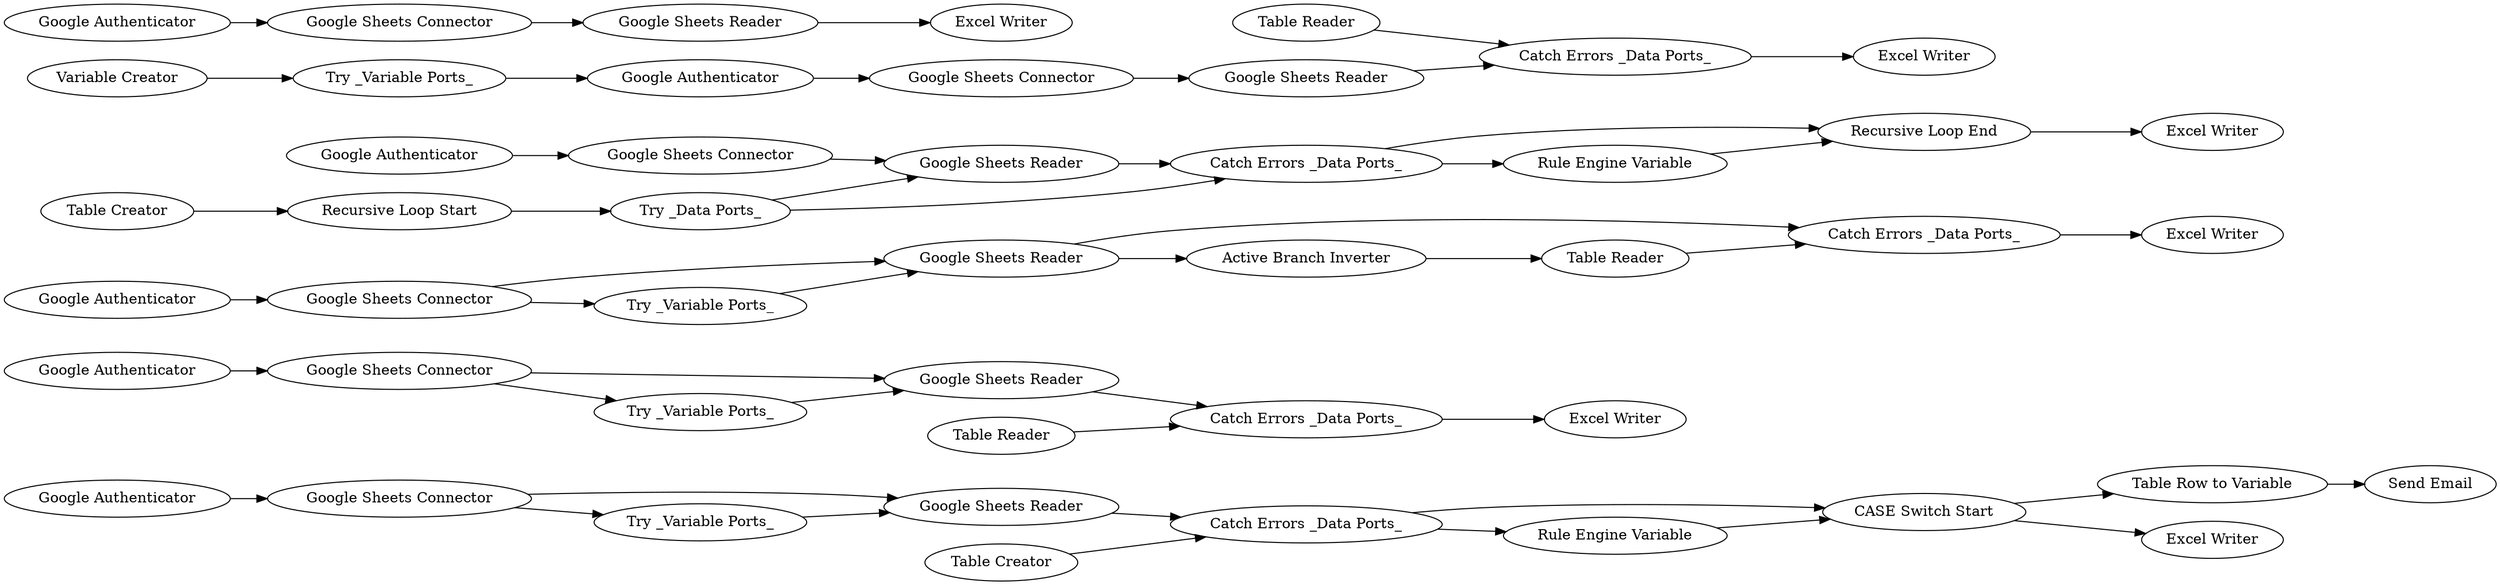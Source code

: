digraph {
	3183 -> 3163
	3180 -> 3101
	3181 -> 3108
	3172 -> 3171
	3184 -> 3155
	3156 -> 3160
	3102 -> 3175
	3170 -> 3172
	3170 -> 3178
	3164 -> 3173
	3146 -> 3177
	3160 -> 3179
	3154 -> 3160
	3173 -> 3170
	3159 -> 3153
	3155 -> 3157
	3156 -> 3154
	3182 -> 3145
	3110 -> 3109
	3103 -> 3102
	3148 -> 3146
	3114 -> 3111
	3109 -> 3176
	3152 -> 3150
	3131 -> 3128
	3129 -> 3132
	3153 -> 3157
	3111 -> 3109
	3145 -> 3147
	3101 -> 3106
	3108 -> 3110
	3128 -> 3129
	3106 -> 3103
	3165 -> 3164
	3112 -> 3110
	3108 -> 3112
	3174 -> 3164
	3147 -> 3146
	3163 -> 3168
	3168 -> 3165
	3164 -> 3170
	3105 -> 3102
	3157 -> 3156
	3150 -> 3182
	3101 -> 3103
	3110 -> 3114
	3163 -> 3165
	3153 -> 3156
	3161 -> 3159
	3146 [label="Catch Errors _Data Ports_"]
	3165 [label="Google Sheets Reader"]
	3159 [label="Recursive Loop Start"]
	3173 [label="Rule Engine Variable"]
	3156 [label="Catch Errors _Data Ports_"]
	3105 [label="Table Reader"]
	3132 [label="Excel Writer"]
	3145 [label="Google Sheets Connector"]
	3111 [label="Table Reader"]
	3112 [label="Try _Variable Ports_"]
	3148 [label="Table Reader"]
	3110 [label="Google Sheets Reader"]
	3174 [label="Table Creator"]
	3180 [label="Google Authenticator"]
	3154 [label="Rule Engine Variable"]
	3147 [label="Google Sheets Reader"]
	3102 [label="Catch Errors _Data Ports_"]
	3175 [label="Excel Writer"]
	3177 [label="Excel Writer"]
	3129 [label="Google Sheets Reader"]
	3176 [label="Excel Writer"]
	3157 [label="Google Sheets Reader"]
	3114 [label="Active Branch Inverter"]
	3155 [label="Google Sheets Connector"]
	3152 [label="Variable Creator"]
	3161 [label="Table Creator"]
	3182 [label="Google Authenticator"]
	3163 [label="Google Sheets Connector"]
	3164 [label="Catch Errors _Data Ports_"]
	3178 [label="Excel Writer"]
	3179 [label="Excel Writer"]
	3183 [label="Google Authenticator"]
	3181 [label="Google Authenticator"]
	3131 [label="Google Authenticator"]
	3168 [label="Try _Variable Ports_"]
	3160 [label="Recursive Loop End"]
	3171 [label="Send Email"]
	3109 [label="Catch Errors _Data Ports_"]
	3103 [label="Google Sheets Reader"]
	3101 [label="Google Sheets Connector"]
	3153 [label="Try _Data Ports_"]
	3170 [label="CASE Switch Start"]
	3108 [label="Google Sheets Connector"]
	3128 [label="Google Sheets Connector"]
	3106 [label="Try _Variable Ports_"]
	3172 [label="Table Row to Variable"]
	3150 [label="Try _Variable Ports_"]
	3184 [label="Google Authenticator"]
	rankdir=LR
}
